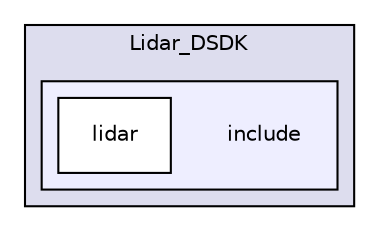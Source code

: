 digraph "include" {
  bgcolor=transparent;
  compound=true
  node [ fontsize="10", fontname="Helvetica"];
  edge [ labelfontsize="10", labelfontname="Helvetica"];
  subgraph clusterdir_cf6d48b785b7c944206df943de0acf25 {
    graph [ bgcolor="#ddddee", pencolor="black", label="Lidar_DSDK" fontname="Helvetica", fontsize="10", URL="dir_cf6d48b785b7c944206df943de0acf25.html"]
  subgraph clusterdir_48f4853e01d7aeb97f0e4783422ae989 {
    graph [ bgcolor="#eeeeff", pencolor="black", label="" URL="dir_48f4853e01d7aeb97f0e4783422ae989.html"];
    dir_48f4853e01d7aeb97f0e4783422ae989 [shape=plaintext label="include"];
    dir_c574d19266381878e2ba7f75b1fd2b9b [shape=box label="lidar" color="black" fillcolor="white" style="filled" URL="dir_c574d19266381878e2ba7f75b1fd2b9b.html"];
  }
  }
}
